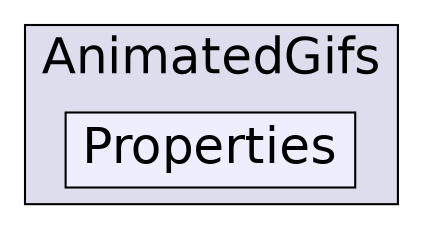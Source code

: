 digraph "C:/Users/nathanael/Documents/resizer/Plugins/AnimatedGifs/Properties" {
  compound=true
  node [ fontsize="24", fontname="Helvetica"];
  edge [ labelfontsize="24", labelfontname="Helvetica"];
  subgraph clusterdir_ee96839579b8f01676acc9ac14f65264 {
    graph [ bgcolor="#ddddee", pencolor="black", label="AnimatedGifs" fontname="Helvetica", fontsize="24", URL="dir_ee96839579b8f01676acc9ac14f65264.html"]
  dir_6fc52f029d828b9d06b2d6844602c132 [shape=box, label="Properties", style="filled", fillcolor="#eeeeff", pencolor="black", URL="dir_6fc52f029d828b9d06b2d6844602c132.html"];
  }
}
